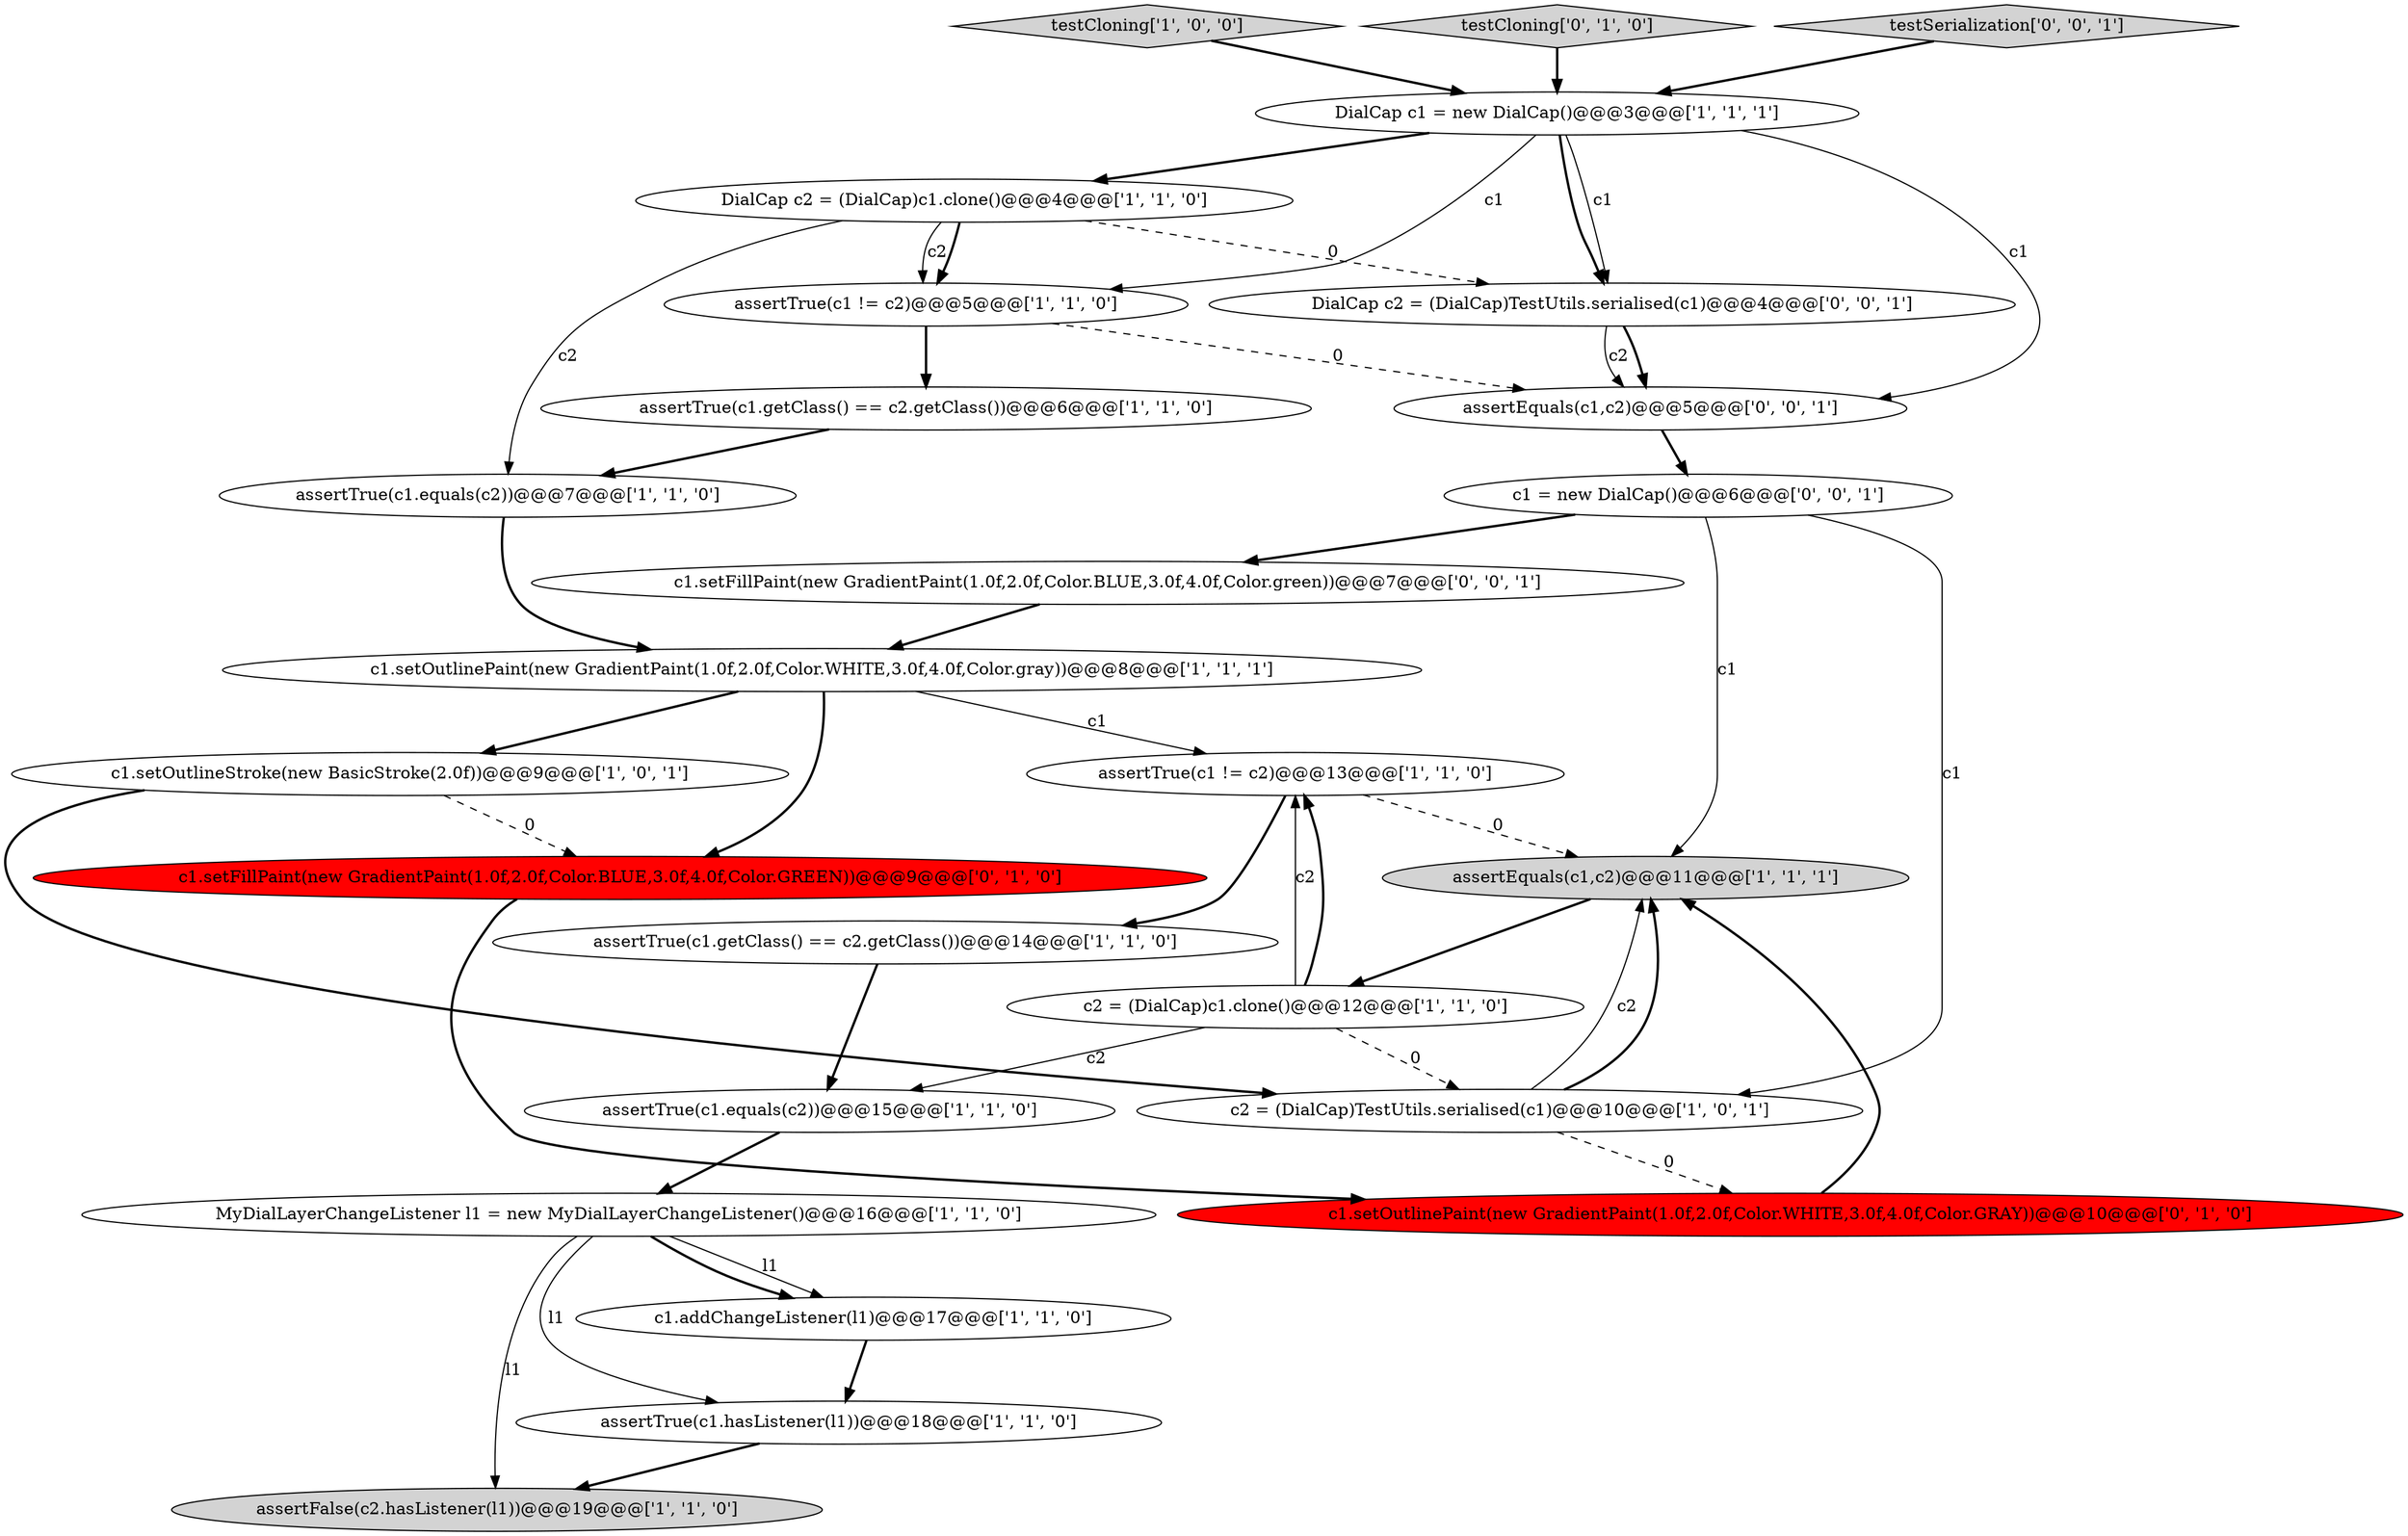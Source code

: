 digraph {
10 [style = filled, label = "MyDialLayerChangeListener l1 = new MyDialLayerChangeListener()@@@16@@@['1', '1', '0']", fillcolor = white, shape = ellipse image = "AAA0AAABBB1BBB"];
0 [style = filled, label = "testCloning['1', '0', '0']", fillcolor = lightgray, shape = diamond image = "AAA0AAABBB1BBB"];
12 [style = filled, label = "assertTrue(c1 != c2)@@@5@@@['1', '1', '0']", fillcolor = white, shape = ellipse image = "AAA0AAABBB1BBB"];
2 [style = filled, label = "assertTrue(c1.equals(c2))@@@7@@@['1', '1', '0']", fillcolor = white, shape = ellipse image = "AAA0AAABBB1BBB"];
20 [style = filled, label = "testCloning['0', '1', '0']", fillcolor = lightgray, shape = diamond image = "AAA0AAABBB2BBB"];
23 [style = filled, label = "testSerialization['0', '0', '1']", fillcolor = lightgray, shape = diamond image = "AAA0AAABBB3BBB"];
11 [style = filled, label = "assertFalse(c2.hasListener(l1))@@@19@@@['1', '1', '0']", fillcolor = lightgray, shape = ellipse image = "AAA0AAABBB1BBB"];
1 [style = filled, label = "DialCap c2 = (DialCap)c1.clone()@@@4@@@['1', '1', '0']", fillcolor = white, shape = ellipse image = "AAA0AAABBB1BBB"];
13 [style = filled, label = "assertTrue(c1.getClass() == c2.getClass())@@@6@@@['1', '1', '0']", fillcolor = white, shape = ellipse image = "AAA0AAABBB1BBB"];
25 [style = filled, label = "assertEquals(c1,c2)@@@5@@@['0', '0', '1']", fillcolor = white, shape = ellipse image = "AAA0AAABBB3BBB"];
18 [style = filled, label = "c1.setOutlinePaint(new GradientPaint(1.0f,2.0f,Color.WHITE,3.0f,4.0f,Color.GRAY))@@@10@@@['0', '1', '0']", fillcolor = red, shape = ellipse image = "AAA1AAABBB2BBB"];
19 [style = filled, label = "c1.setFillPaint(new GradientPaint(1.0f,2.0f,Color.BLUE,3.0f,4.0f,Color.GREEN))@@@9@@@['0', '1', '0']", fillcolor = red, shape = ellipse image = "AAA1AAABBB2BBB"];
14 [style = filled, label = "c2 = (DialCap)TestUtils.serialised(c1)@@@10@@@['1', '0', '1']", fillcolor = white, shape = ellipse image = "AAA0AAABBB1BBB"];
17 [style = filled, label = "c1.setOutlinePaint(new GradientPaint(1.0f,2.0f,Color.WHITE,3.0f,4.0f,Color.gray))@@@8@@@['1', '1', '1']", fillcolor = white, shape = ellipse image = "AAA0AAABBB1BBB"];
5 [style = filled, label = "c1.addChangeListener(l1)@@@17@@@['1', '1', '0']", fillcolor = white, shape = ellipse image = "AAA0AAABBB1BBB"];
8 [style = filled, label = "DialCap c1 = new DialCap()@@@3@@@['1', '1', '1']", fillcolor = white, shape = ellipse image = "AAA0AAABBB1BBB"];
9 [style = filled, label = "assertTrue(c1.getClass() == c2.getClass())@@@14@@@['1', '1', '0']", fillcolor = white, shape = ellipse image = "AAA0AAABBB1BBB"];
3 [style = filled, label = "c1.setOutlineStroke(new BasicStroke(2.0f))@@@9@@@['1', '0', '1']", fillcolor = white, shape = ellipse image = "AAA0AAABBB1BBB"];
6 [style = filled, label = "assertEquals(c1,c2)@@@11@@@['1', '1', '1']", fillcolor = lightgray, shape = ellipse image = "AAA0AAABBB1BBB"];
7 [style = filled, label = "assertTrue(c1.equals(c2))@@@15@@@['1', '1', '0']", fillcolor = white, shape = ellipse image = "AAA0AAABBB1BBB"];
24 [style = filled, label = "c1.setFillPaint(new GradientPaint(1.0f,2.0f,Color.BLUE,3.0f,4.0f,Color.green))@@@7@@@['0', '0', '1']", fillcolor = white, shape = ellipse image = "AAA0AAABBB3BBB"];
16 [style = filled, label = "c2 = (DialCap)c1.clone()@@@12@@@['1', '1', '0']", fillcolor = white, shape = ellipse image = "AAA0AAABBB1BBB"];
4 [style = filled, label = "assertTrue(c1.hasListener(l1))@@@18@@@['1', '1', '0']", fillcolor = white, shape = ellipse image = "AAA0AAABBB1BBB"];
22 [style = filled, label = "c1 = new DialCap()@@@6@@@['0', '0', '1']", fillcolor = white, shape = ellipse image = "AAA0AAABBB3BBB"];
15 [style = filled, label = "assertTrue(c1 != c2)@@@13@@@['1', '1', '0']", fillcolor = white, shape = ellipse image = "AAA0AAABBB1BBB"];
21 [style = filled, label = "DialCap c2 = (DialCap)TestUtils.serialised(c1)@@@4@@@['0', '0', '1']", fillcolor = white, shape = ellipse image = "AAA0AAABBB3BBB"];
2->17 [style = bold, label=""];
16->15 [style = bold, label=""];
8->12 [style = solid, label="c1"];
19->18 [style = bold, label=""];
8->21 [style = solid, label="c1"];
25->22 [style = bold, label=""];
22->6 [style = solid, label="c1"];
7->10 [style = bold, label=""];
10->5 [style = solid, label="l1"];
3->14 [style = bold, label=""];
10->4 [style = solid, label="l1"];
17->15 [style = solid, label="c1"];
16->7 [style = solid, label="c2"];
1->21 [style = dashed, label="0"];
22->14 [style = solid, label="c1"];
21->25 [style = bold, label=""];
10->11 [style = solid, label="l1"];
23->8 [style = bold, label=""];
9->7 [style = bold, label=""];
17->19 [style = bold, label=""];
8->25 [style = solid, label="c1"];
14->6 [style = solid, label="c2"];
3->19 [style = dashed, label="0"];
8->1 [style = bold, label=""];
12->13 [style = bold, label=""];
20->8 [style = bold, label=""];
12->25 [style = dashed, label="0"];
10->5 [style = bold, label=""];
1->12 [style = solid, label="c2"];
18->6 [style = bold, label=""];
6->16 [style = bold, label=""];
15->9 [style = bold, label=""];
16->15 [style = solid, label="c2"];
5->4 [style = bold, label=""];
16->14 [style = dashed, label="0"];
24->17 [style = bold, label=""];
0->8 [style = bold, label=""];
1->12 [style = bold, label=""];
17->3 [style = bold, label=""];
15->6 [style = dashed, label="0"];
8->21 [style = bold, label=""];
22->24 [style = bold, label=""];
14->18 [style = dashed, label="0"];
4->11 [style = bold, label=""];
21->25 [style = solid, label="c2"];
14->6 [style = bold, label=""];
1->2 [style = solid, label="c2"];
13->2 [style = bold, label=""];
}
